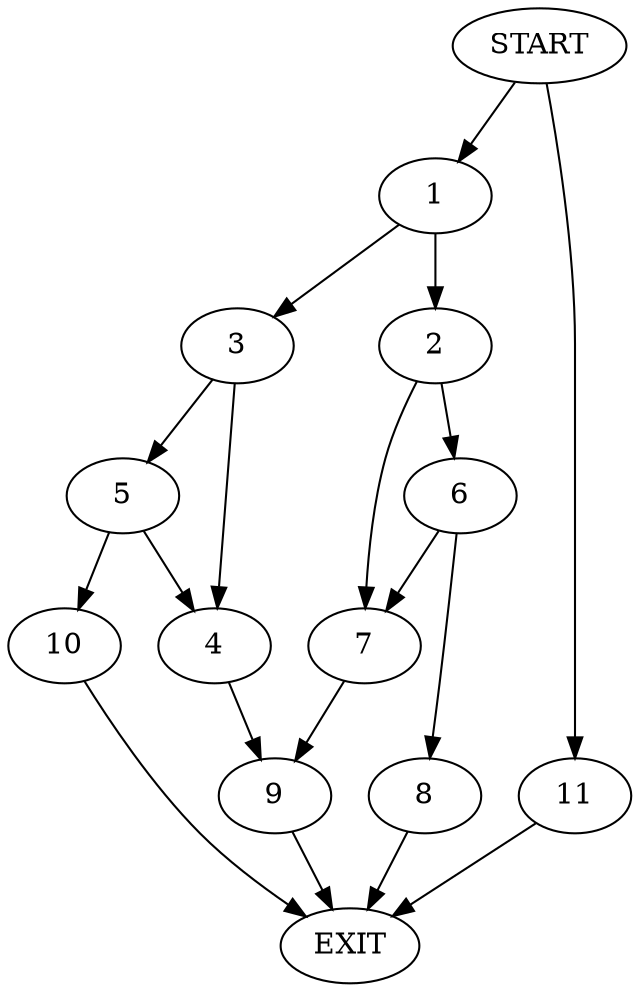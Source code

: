 digraph {
0 [label="START"]
12 [label="EXIT"]
0 -> 1
1 -> 2
1 -> 3
3 -> 4
3 -> 5
2 -> 6
2 -> 7
6 -> 8
6 -> 7
7 -> 9
8 -> 12
9 -> 12
5 -> 4
5 -> 10
4 -> 9
10 -> 12
0 -> 11
11 -> 12
}
